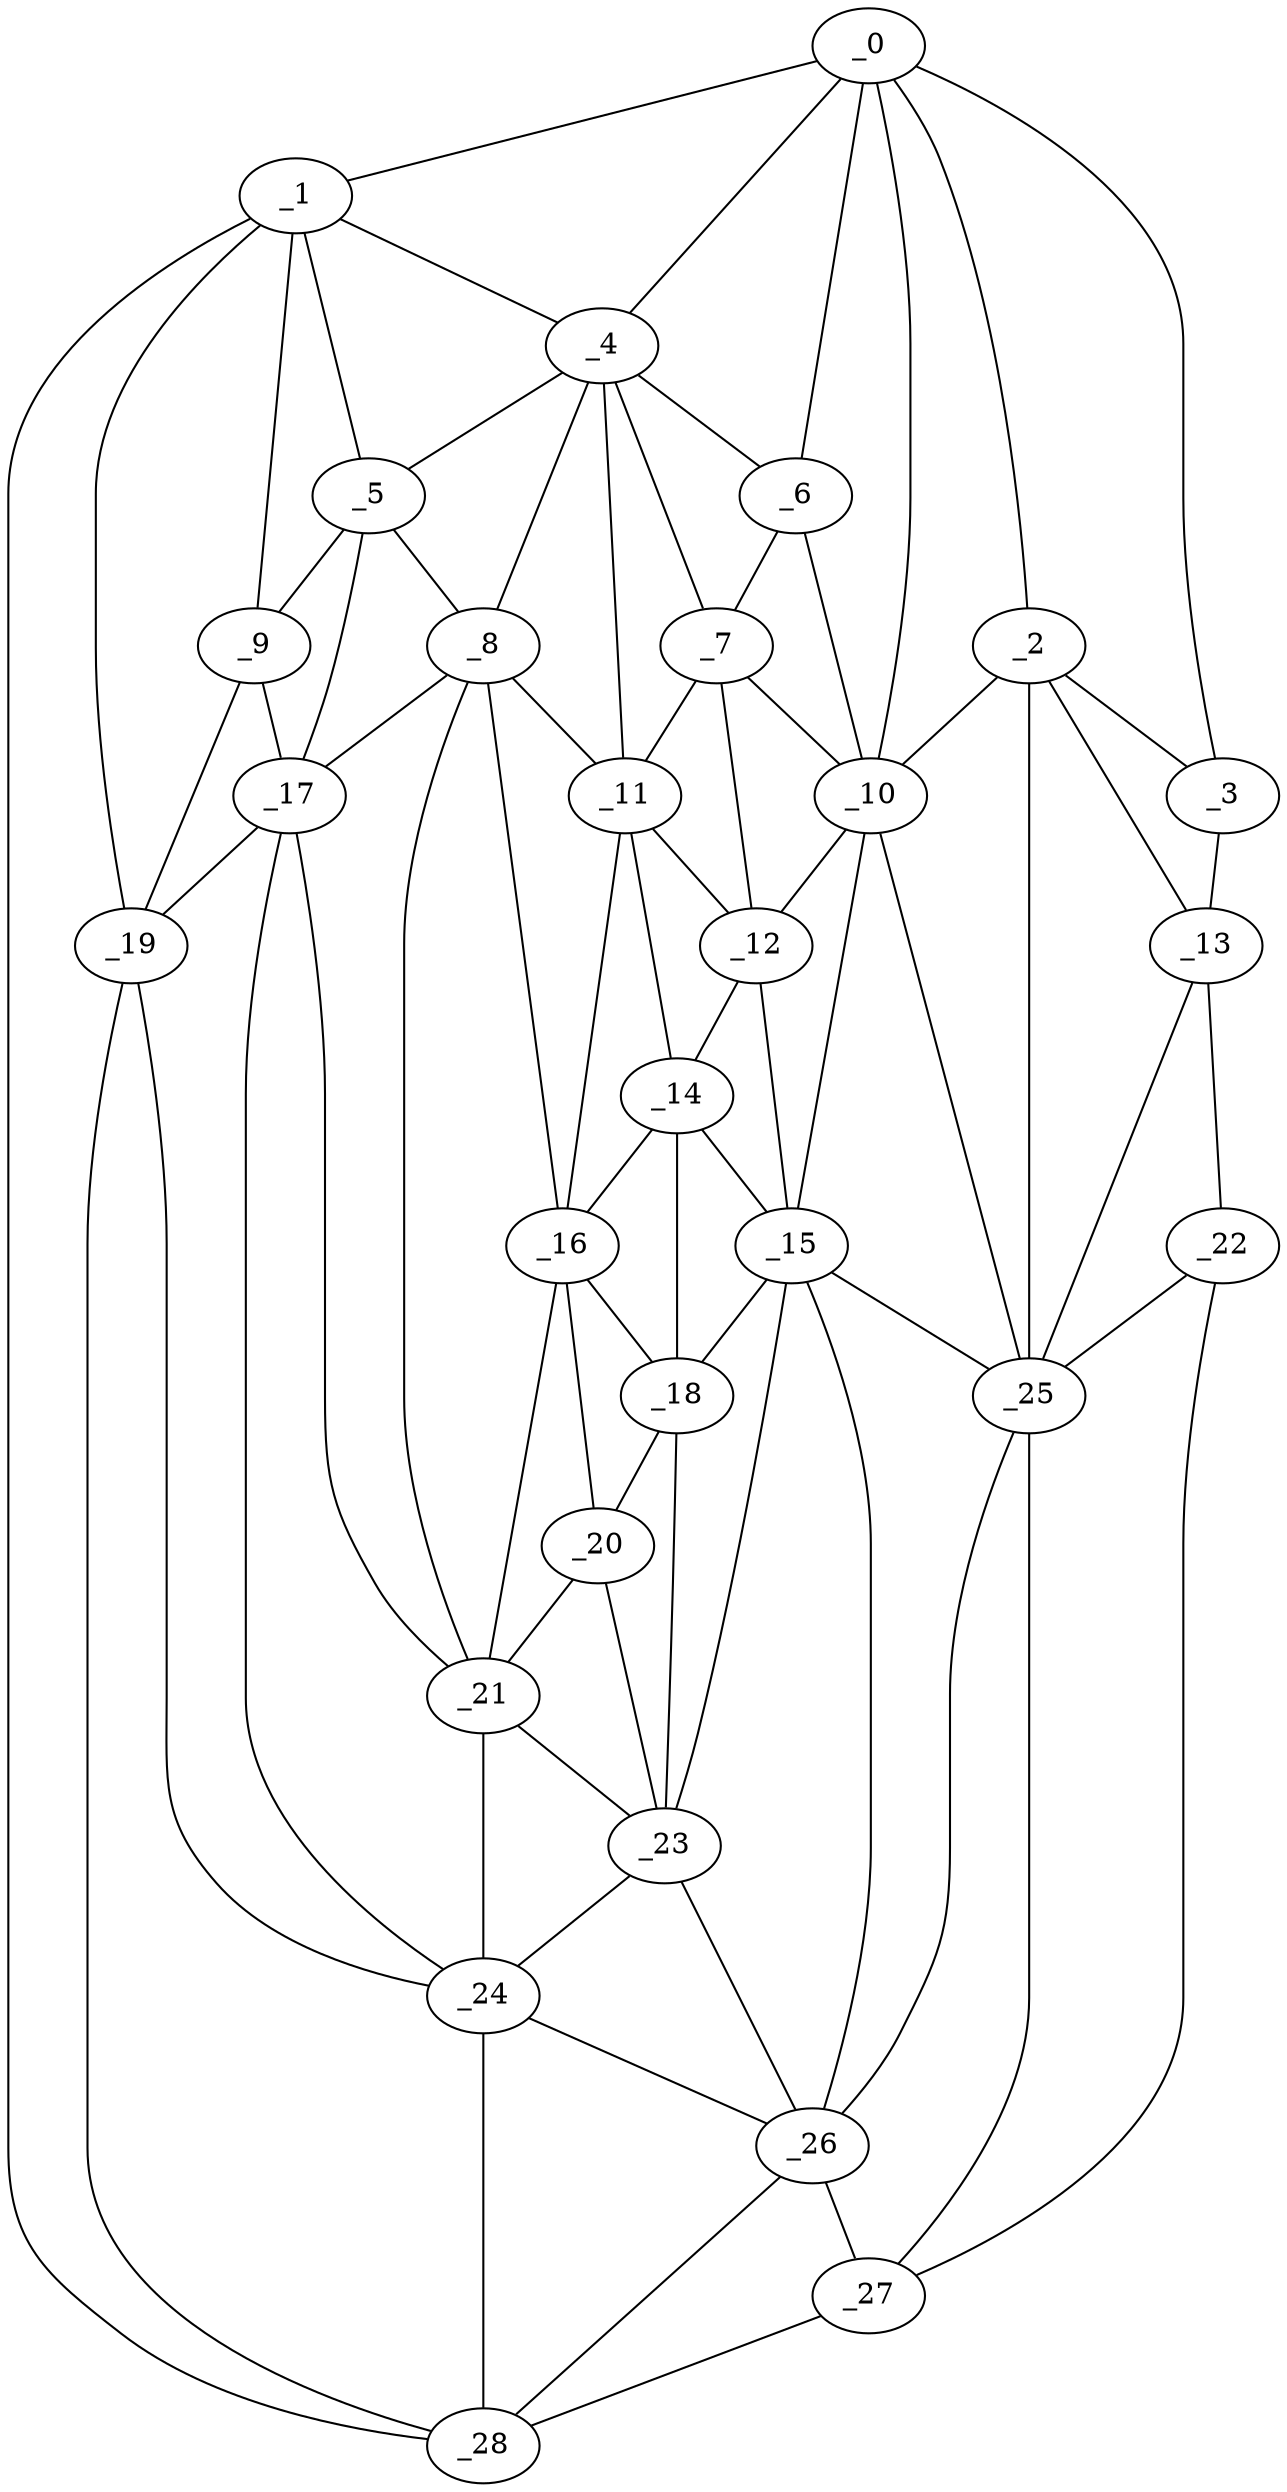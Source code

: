 graph "obj64__0.gxl" {
	_0	 [x=39,
		y=38];
	_1	 [x=40,
		y=124];
	_0 -- _1	 [valence=1];
	_2	 [x=42,
		y=25];
	_0 -- _2	 [valence=1];
	_3	 [x=45,
		y=7];
	_0 -- _3	 [valence=1];
	_4	 [x=47,
		y=61];
	_0 -- _4	 [valence=1];
	_6	 [x=50,
		y=52];
	_0 -- _6	 [valence=1];
	_10	 [x=56,
		y=51];
	_0 -- _10	 [valence=2];
	_1 -- _4	 [valence=2];
	_5	 [x=49,
		y=104];
	_1 -- _5	 [valence=2];
	_9	 [x=55,
		y=115];
	_1 -- _9	 [valence=1];
	_19	 [x=77,
		y=115];
	_1 -- _19	 [valence=2];
	_28	 [x=92,
		y=123];
	_1 -- _28	 [valence=1];
	_2 -- _3	 [valence=1];
	_2 -- _10	 [valence=1];
	_13	 [x=63,
		y=5];
	_2 -- _13	 [valence=2];
	_25	 [x=88,
		y=24];
	_2 -- _25	 [valence=2];
	_3 -- _13	 [valence=1];
	_4 -- _5	 [valence=1];
	_4 -- _6	 [valence=2];
	_7	 [x=50,
		y=57];
	_4 -- _7	 [valence=1];
	_8	 [x=52,
		y=72];
	_4 -- _8	 [valence=2];
	_11	 [x=57,
		y=61];
	_4 -- _11	 [valence=2];
	_5 -- _8	 [valence=2];
	_5 -- _9	 [valence=2];
	_17	 [x=71,
		y=104];
	_5 -- _17	 [valence=2];
	_6 -- _7	 [valence=1];
	_6 -- _10	 [valence=2];
	_7 -- _10	 [valence=2];
	_7 -- _11	 [valence=2];
	_12	 [x=60,
		y=55];
	_7 -- _12	 [valence=1];
	_8 -- _11	 [valence=1];
	_16	 [x=71,
		y=70];
	_8 -- _16	 [valence=2];
	_8 -- _17	 [valence=2];
	_21	 [x=80,
		y=81];
	_8 -- _21	 [valence=1];
	_9 -- _17	 [valence=1];
	_9 -- _19	 [valence=2];
	_10 -- _12	 [valence=2];
	_15	 [x=68,
		y=55];
	_10 -- _15	 [valence=2];
	_10 -- _25	 [valence=2];
	_11 -- _12	 [valence=1];
	_14	 [x=67,
		y=61];
	_11 -- _14	 [valence=2];
	_11 -- _16	 [valence=2];
	_12 -- _14	 [valence=1];
	_12 -- _15	 [valence=2];
	_22	 [x=84,
		y=7];
	_13 -- _22	 [valence=1];
	_13 -- _25	 [valence=2];
	_14 -- _15	 [valence=2];
	_14 -- _16	 [valence=1];
	_18	 [x=73,
		y=63];
	_14 -- _18	 [valence=1];
	_15 -- _18	 [valence=2];
	_23	 [x=84,
		y=55];
	_15 -- _23	 [valence=2];
	_15 -- _25	 [valence=1];
	_26	 [x=90,
		y=39];
	_15 -- _26	 [valence=2];
	_16 -- _18	 [valence=2];
	_20	 [x=78,
		y=72];
	_16 -- _20	 [valence=1];
	_16 -- _21	 [valence=2];
	_17 -- _19	 [valence=1];
	_17 -- _21	 [valence=2];
	_24	 [x=85,
		y=103];
	_17 -- _24	 [valence=2];
	_18 -- _20	 [valence=2];
	_18 -- _23	 [valence=2];
	_19 -- _24	 [valence=2];
	_19 -- _28	 [valence=2];
	_20 -- _21	 [valence=2];
	_20 -- _23	 [valence=1];
	_21 -- _23	 [valence=2];
	_21 -- _24	 [valence=1];
	_22 -- _25	 [valence=2];
	_27	 [x=92,
		y=28];
	_22 -- _27	 [valence=1];
	_23 -- _24	 [valence=2];
	_23 -- _26	 [valence=1];
	_24 -- _26	 [valence=2];
	_24 -- _28	 [valence=1];
	_25 -- _26	 [valence=2];
	_25 -- _27	 [valence=2];
	_26 -- _27	 [valence=1];
	_26 -- _28	 [valence=2];
	_27 -- _28	 [valence=1];
}
